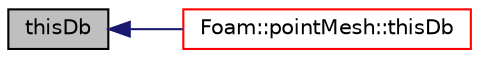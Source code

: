 digraph "thisDb"
{
  bgcolor="transparent";
  edge [fontname="Helvetica",fontsize="10",labelfontname="Helvetica",labelfontsize="10"];
  node [fontname="Helvetica",fontsize="10",shape=record];
  rankdir="LR";
  Node4 [label="thisDb",height=0.2,width=0.4,color="black", fillcolor="grey75", style="filled", fontcolor="black"];
  Node4 -> Node5 [dir="back",color="midnightblue",fontsize="10",style="solid",fontname="Helvetica"];
  Node5 [label="Foam::pointMesh::thisDb",height=0.2,width=0.4,color="red",URL="$a28397.html#a5f5bc984783118ded801fa381b2a4719",tooltip="Return database. For now is its polyMesh. "];
}
